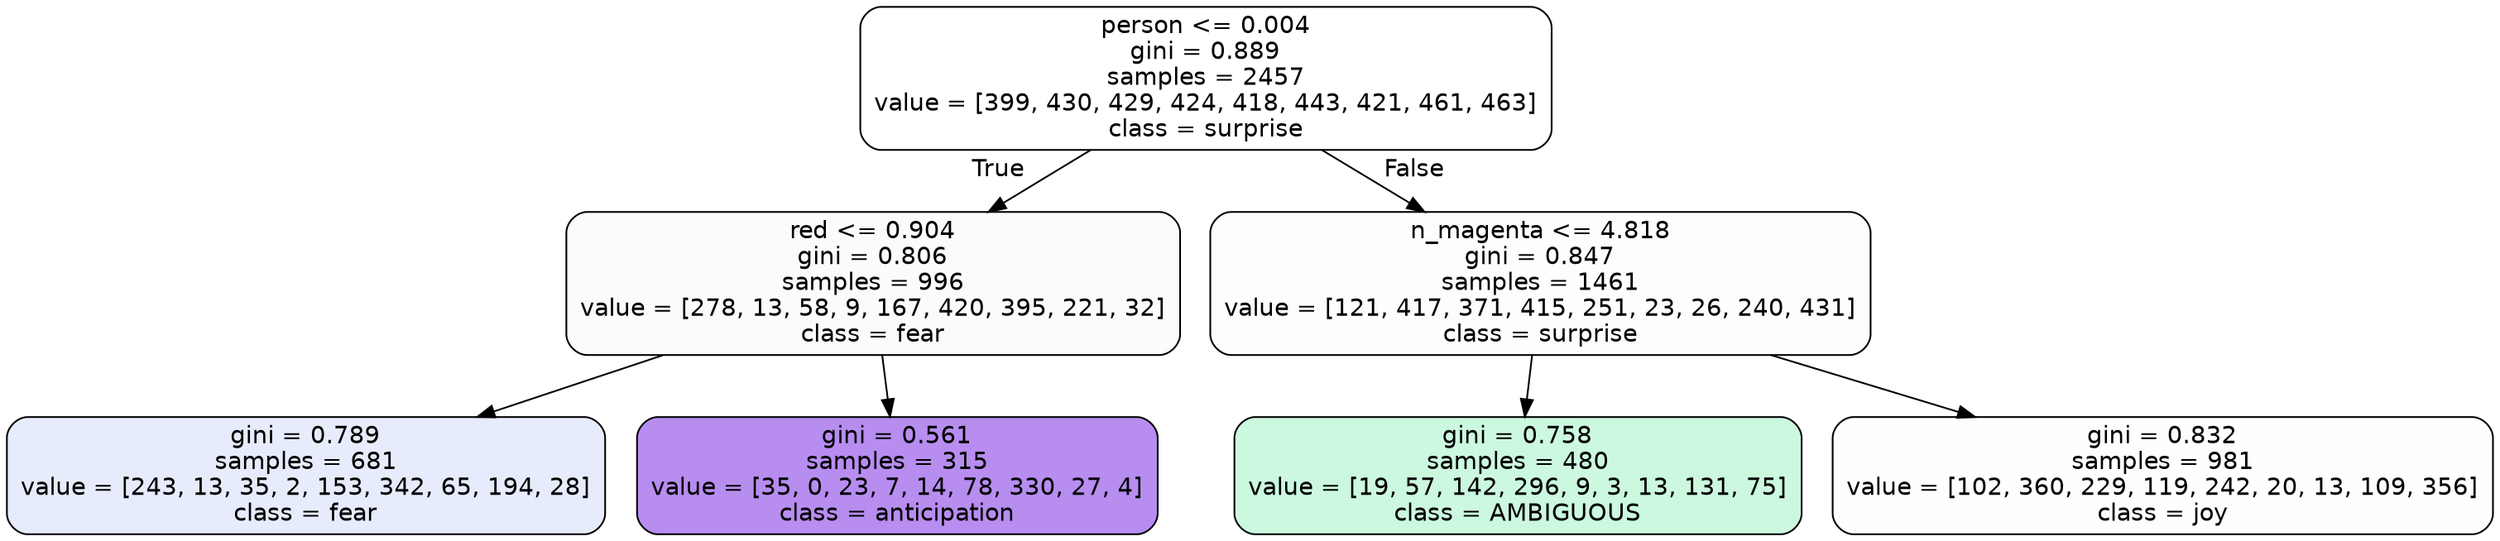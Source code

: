 digraph Tree {
node [shape=box, style="filled, rounded", color="black", fontname=helvetica] ;
edge [fontname=helvetica] ;
0 [label="person <= 0.004\ngini = 0.889\nsamples = 2457\nvalue = [399, 430, 429, 424, 418, 443, 421, 461, 463]\nclass = surprise", fillcolor="#e5396400"] ;
1 [label="red <= 0.904\ngini = 0.806\nsamples = 996\nvalue = [278, 13, 58, 9, 167, 420, 395, 221, 32]\nclass = fear", fillcolor="#3964e505"] ;
0 -> 1 [labeldistance=2.5, labelangle=45, headlabel="True"] ;
2 [label="gini = 0.789\nsamples = 681\nvalue = [243, 13, 35, 2, 153, 342, 65, 194, 28]\nclass = fear", fillcolor="#3964e51e"] ;
1 -> 2 ;
3 [label="gini = 0.561\nsamples = 315\nvalue = [35, 0, 23, 7, 14, 78, 330, 27, 4]\nclass = anticipation", fillcolor="#8139e592"] ;
1 -> 3 ;
4 [label="n_magenta <= 4.818\ngini = 0.847\nsamples = 1461\nvalue = [121, 417, 371, 415, 251, 23, 26, 240, 431]\nclass = surprise", fillcolor="#e5396402"] ;
0 -> 4 [labeldistance=2.5, labelangle=-45, headlabel="False"] ;
5 [label="gini = 0.758\nsamples = 480\nvalue = [19, 57, 142, 296, 9, 3, 13, 131, 75]\nclass = AMBIGUOUS", fillcolor="#39e58141"] ;
4 -> 5 ;
6 [label="gini = 0.832\nsamples = 981\nvalue = [102, 360, 229, 119, 242, 20, 13, 109, 356]\nclass = joy", fillcolor="#d7e53901"] ;
4 -> 6 ;
}